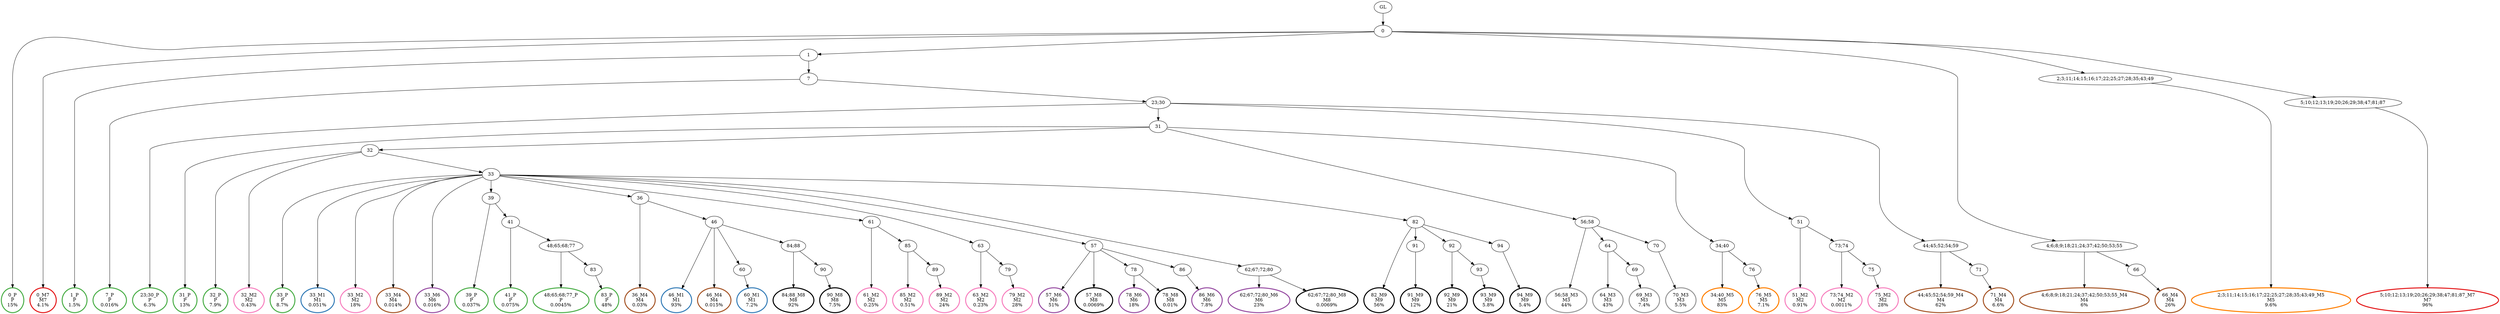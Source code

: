 digraph T {
	{
		rank=same
		98 [penwidth=3,colorscheme=set19,color=3,label="0_P\nP\n15%"]
		96 [penwidth=3,colorscheme=set19,color=3,label="1_P\nP\n1.5%"]
		94 [penwidth=3,colorscheme=set19,color=3,label="7_P\nP\n0.016%"]
		92 [penwidth=3,colorscheme=set19,color=3,label="23;30_P\nP\n6.3%"]
		90 [penwidth=3,colorscheme=set19,color=3,label="31_P\nP\n13%"]
		88 [penwidth=3,colorscheme=set19,color=3,label="32_P\nP\n7.9%"]
		86 [penwidth=3,colorscheme=set19,color=3,label="33_P\nP\n8.7%"]
		84 [penwidth=3,colorscheme=set19,color=3,label="39_P\nP\n0.037%"]
		82 [penwidth=3,colorscheme=set19,color=3,label="41_P\nP\n0.075%"]
		80 [penwidth=3,colorscheme=set19,color=3,label="48;65;68;77_P\nP\n0.0045%"]
		78 [penwidth=3,colorscheme=set19,color=3,label="83_P\nP\n48%"]
		77 [penwidth=3,colorscheme=set19,color=2,label="33_M1\nM1\n0.051%"]
		74 [penwidth=3,colorscheme=set19,color=2,label="46_M1\nM1\n93%"]
		72 [penwidth=3,colorscheme=set19,color=2,label="60_M1\nM1\n7.2%"]
		71 [penwidth=3,colorscheme=set19,color=8,label="32_M2\nM2\n0.43%"]
		70 [penwidth=3,colorscheme=set19,color=8,label="33_M2\nM2\n18%"]
		68 [penwidth=3,colorscheme=set19,color=8,label="61_M2\nM2\n0.25%"]
		66 [penwidth=3,colorscheme=set19,color=8,label="85_M2\nM2\n0.51%"]
		64 [penwidth=3,colorscheme=set19,color=8,label="89_M2\nM2\n24%"]
		62 [penwidth=3,colorscheme=set19,color=8,label="63_M2\nM2\n0.23%"]
		60 [penwidth=3,colorscheme=set19,color=8,label="79_M2\nM2\n28%"]
		58 [penwidth=3,colorscheme=set19,color=8,label="51_M2\nM2\n0.91%"]
		56 [penwidth=3,colorscheme=set19,color=8,label="73;74_M2\nM2\n0.0011%"]
		54 [penwidth=3,colorscheme=set19,color=8,label="75_M2\nM2\n28%"]
		52 [penwidth=3,colorscheme=set19,color=9,label="56;58_M3\nM3\n44%"]
		50 [penwidth=3,colorscheme=set19,color=9,label="64_M3\nM3\n43%"]
		48 [penwidth=3,colorscheme=set19,color=9,label="69_M3\nM3\n7.4%"]
		46 [penwidth=3,colorscheme=set19,color=9,label="70_M3\nM3\n5.5%"]
		45 [penwidth=3,colorscheme=set19,color=7,label="33_M4\nM4\n0.014%"]
		44 [penwidth=3,colorscheme=set19,color=7,label="36_M4\nM4\n0.03%"]
		43 [penwidth=3,colorscheme=set19,color=7,label="46_M4\nM4\n0.015%"]
		41 [penwidth=3,colorscheme=set19,color=7,label="44;45;52;54;59_M4\nM4\n62%"]
		39 [penwidth=3,colorscheme=set19,color=7,label="71_M4\nM4\n6.6%"]
		37 [penwidth=3,colorscheme=set19,color=7,label="4;6;8;9;18;21;24;37;42;50;53;55_M4\nM4\n6%"]
		35 [penwidth=3,colorscheme=set19,color=7,label="66_M4\nM4\n26%"]
		33 [penwidth=3,colorscheme=set19,color=5,label="34;40_M5\nM5\n83%"]
		31 [penwidth=3,colorscheme=set19,color=5,label="76_M5\nM5\n7.1%"]
		29 [penwidth=3,colorscheme=set19,color=5,label="2;3;11;14;15;16;17;22;25;27;28;35;43;49_M5\nM5\n9.6%"]
		28 [penwidth=3,colorscheme=set19,color=4,label="33_M6\nM6\n0.016%"]
		26 [penwidth=3,colorscheme=set19,color=4,label="57_M6\nM6\n51%"]
		24 [penwidth=3,colorscheme=set19,color=4,label="78_M6\nM6\n18%"]
		22 [penwidth=3,colorscheme=set19,color=4,label="86_M6\nM6\n7.8%"]
		20 [penwidth=3,colorscheme=set19,color=4,label="62;67;72;80_M6\nM6\n23%"]
		19 [penwidth=3,colorscheme=set19,color=1,label="0_M7\nM7\n4.1%"]
		17 [penwidth=3,colorscheme=set19,color=1,label="5;10;12;13;19;20;26;29;38;47;81;87_M7\nM7\n96%"]
		15 [penwidth=3,colorscheme=set19,color=10,label="84;88_M8\nM8\n92%"]
		13 [penwidth=3,colorscheme=set19,color=10,label="90_M8\nM8\n7.5%"]
		12 [penwidth=3,colorscheme=set19,color=10,label="57_M8\nM8\n0.0069%"]
		11 [penwidth=3,colorscheme=set19,color=10,label="78_M8\nM8\n0.01%"]
		10 [penwidth=3,colorscheme=set19,color=10,label="62;67;72;80_M8\nM8\n0.0069%"]
		8 [penwidth=3,colorscheme=set19,color=0,label="82_M9\nM9\n56%"]
		6 [penwidth=3,colorscheme=set19,color=0,label="91_M9\nM9\n12%"]
		4 [penwidth=3,colorscheme=set19,color=0,label="92_M9\nM9\n21%"]
		2 [penwidth=3,colorscheme=set19,color=0,label="93_M9\nM9\n5.8%"]
		0 [penwidth=3,colorscheme=set19,color=0,label="94_M9\nM9\n5.4%"]
	}
	100 [label="GL"]
	99 [label="0"]
	97 [label="1"]
	95 [label="7"]
	93 [label="23;30"]
	91 [label="31"]
	89 [label="32"]
	87 [label="33"]
	85 [label="39"]
	83 [label="41"]
	81 [label="48;65;68;77"]
	79 [label="83"]
	76 [label="36"]
	75 [label="46"]
	73 [label="60"]
	69 [label="61"]
	67 [label="85"]
	65 [label="89"]
	63 [label="63"]
	61 [label="79"]
	59 [label="51"]
	57 [label="73;74"]
	55 [label="75"]
	53 [label="56;58"]
	51 [label="64"]
	49 [label="69"]
	47 [label="70"]
	42 [label="44;45;52;54;59"]
	40 [label="71"]
	38 [label="4;6;8;9;18;21;24;37;42;50;53;55"]
	36 [label="66"]
	34 [label="34;40"]
	32 [label="76"]
	30 [label="2;3;11;14;15;16;17;22;25;27;28;35;43;49"]
	27 [label="57"]
	25 [label="78"]
	23 [label="86"]
	21 [label="62;67;72;80"]
	18 [label="5;10;12;13;19;20;26;29;38;47;81;87"]
	16 [label="84;88"]
	14 [label="90"]
	9 [label="82"]
	7 [label="91"]
	5 [label="92"]
	3 [label="93"]
	1 [label="94"]
	100 -> 99
	99 -> 98
	99 -> 97
	99 -> 38
	99 -> 30
	99 -> 19
	99 -> 18
	97 -> 96
	97 -> 95
	95 -> 94
	95 -> 93
	93 -> 92
	93 -> 91
	93 -> 59
	93 -> 42
	91 -> 90
	91 -> 89
	91 -> 53
	91 -> 34
	89 -> 88
	89 -> 87
	89 -> 71
	87 -> 86
	87 -> 85
	87 -> 77
	87 -> 76
	87 -> 70
	87 -> 69
	87 -> 63
	87 -> 45
	87 -> 28
	87 -> 27
	87 -> 21
	87 -> 9
	85 -> 84
	85 -> 83
	83 -> 82
	83 -> 81
	81 -> 80
	81 -> 79
	79 -> 78
	76 -> 75
	76 -> 44
	75 -> 74
	75 -> 73
	75 -> 43
	75 -> 16
	73 -> 72
	69 -> 68
	69 -> 67
	67 -> 66
	67 -> 65
	65 -> 64
	63 -> 62
	63 -> 61
	61 -> 60
	59 -> 58
	59 -> 57
	57 -> 56
	57 -> 55
	55 -> 54
	53 -> 52
	53 -> 51
	53 -> 47
	51 -> 50
	51 -> 49
	49 -> 48
	47 -> 46
	42 -> 41
	42 -> 40
	40 -> 39
	38 -> 37
	38 -> 36
	36 -> 35
	34 -> 33
	34 -> 32
	32 -> 31
	30 -> 29
	27 -> 26
	27 -> 25
	27 -> 23
	27 -> 12
	25 -> 24
	25 -> 11
	23 -> 22
	21 -> 20
	21 -> 10
	18 -> 17
	16 -> 15
	16 -> 14
	14 -> 13
	9 -> 8
	9 -> 7
	9 -> 5
	9 -> 1
	7 -> 6
	5 -> 4
	5 -> 3
	3 -> 2
	1 -> 0
}
